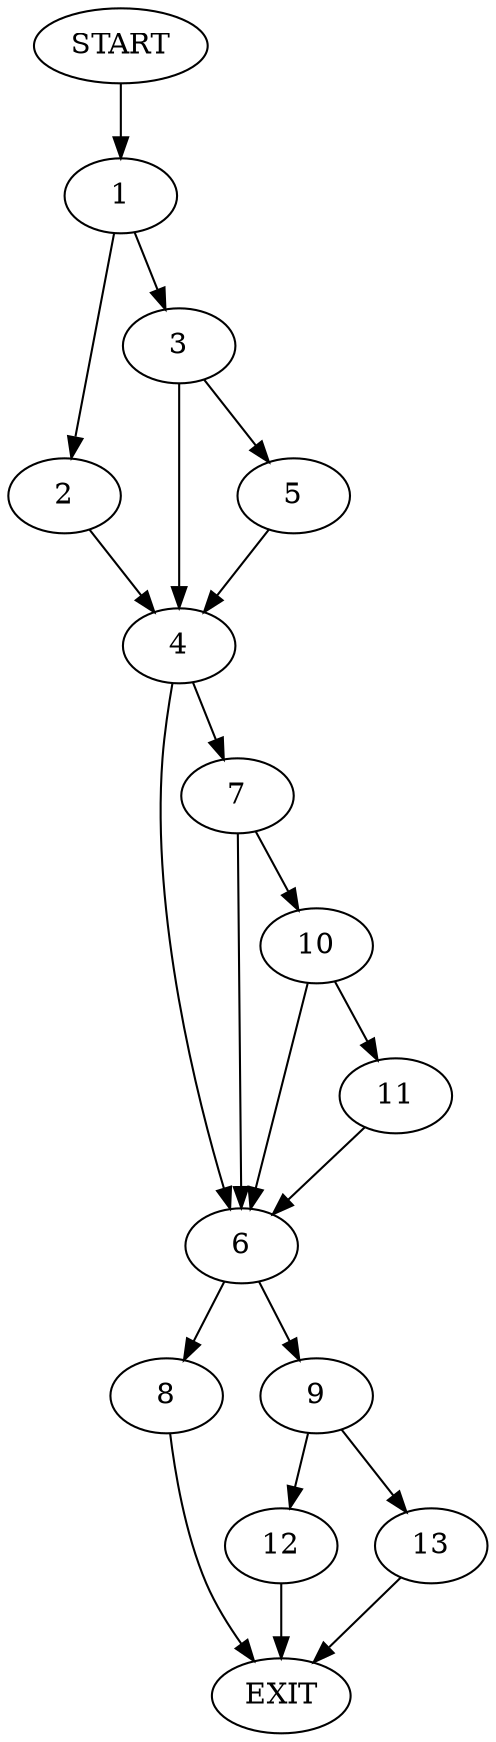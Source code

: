 digraph {
0 [label="START"]
14 [label="EXIT"]
0 -> 1
1 -> 2
1 -> 3
2 -> 4
3 -> 5
3 -> 4
4 -> 6
4 -> 7
5 -> 4
6 -> 8
6 -> 9
7 -> 10
7 -> 6
10 -> 11
10 -> 6
11 -> 6
9 -> 12
9 -> 13
8 -> 14
13 -> 14
12 -> 14
}

